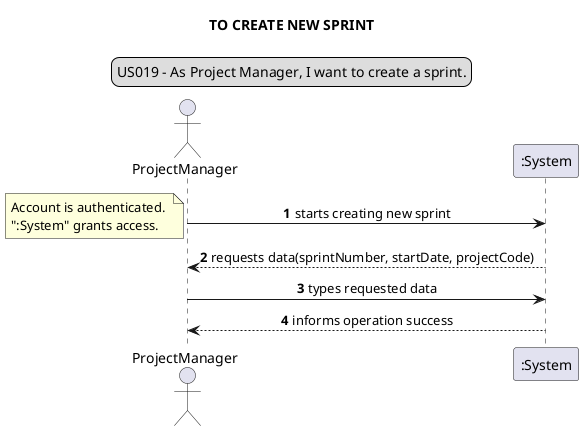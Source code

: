 @startuml
'https://plantuml.com/sequence-diagram
skinparam sequenceMessageAlign center
title TO CREATE NEW SPRINT
legend top
US019 - As Project Manager, I want to create a sprint.
end legend
autonumber

actor ProjectManager
participant ":System" as sys

ProjectManager -> sys : starts creating new sprint
note left: Account is authenticated. \n":System" grants access.
sys --> ProjectManager : requests data(sprintNumber, startDate, projectCode)
ProjectManager -> sys : types requested data
sys --> ProjectManager: informs operation success

@enduml